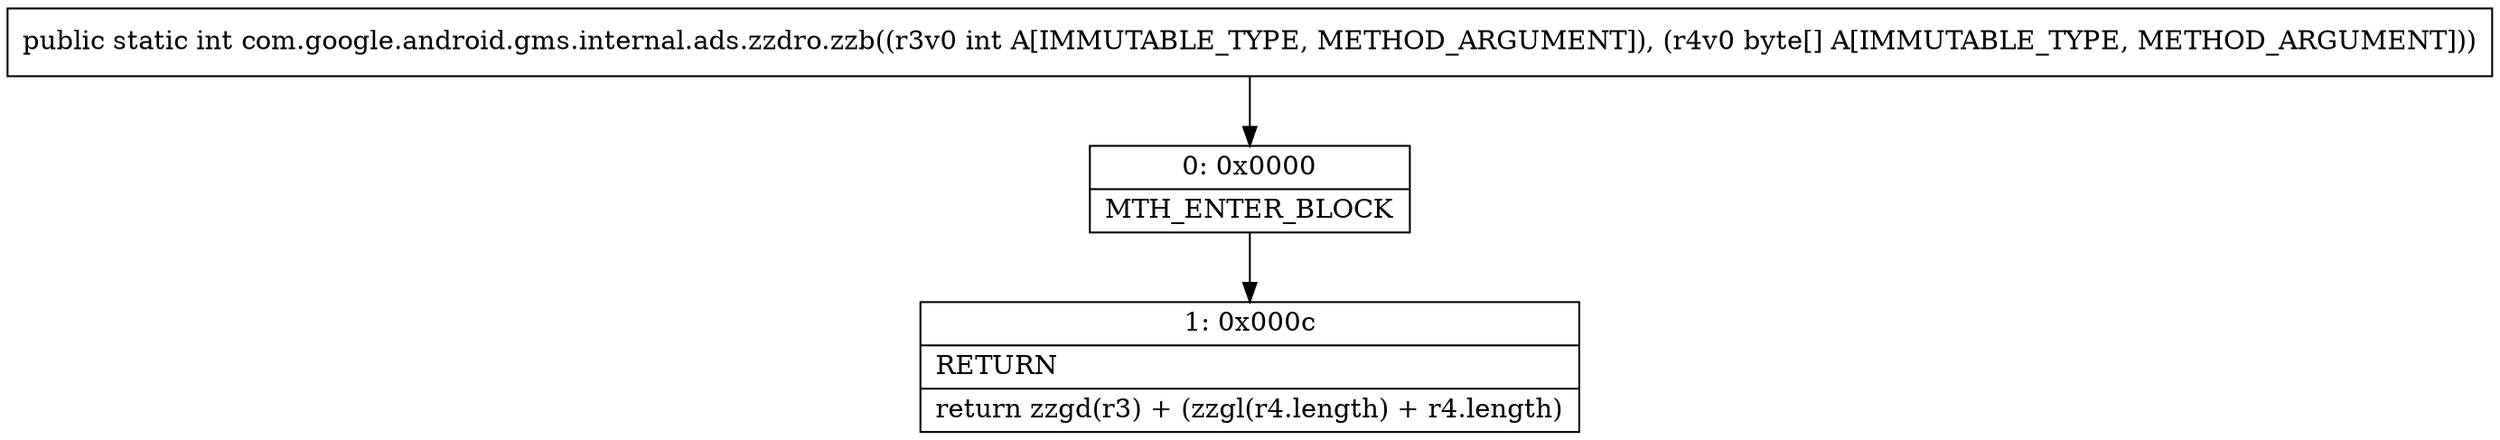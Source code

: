 digraph "CFG forcom.google.android.gms.internal.ads.zzdro.zzb(I[B)I" {
Node_0 [shape=record,label="{0\:\ 0x0000|MTH_ENTER_BLOCK\l}"];
Node_1 [shape=record,label="{1\:\ 0x000c|RETURN\l|return zzgd(r3) + (zzgl(r4.length) + r4.length)\l}"];
MethodNode[shape=record,label="{public static int com.google.android.gms.internal.ads.zzdro.zzb((r3v0 int A[IMMUTABLE_TYPE, METHOD_ARGUMENT]), (r4v0 byte[] A[IMMUTABLE_TYPE, METHOD_ARGUMENT])) }"];
MethodNode -> Node_0;
Node_0 -> Node_1;
}

